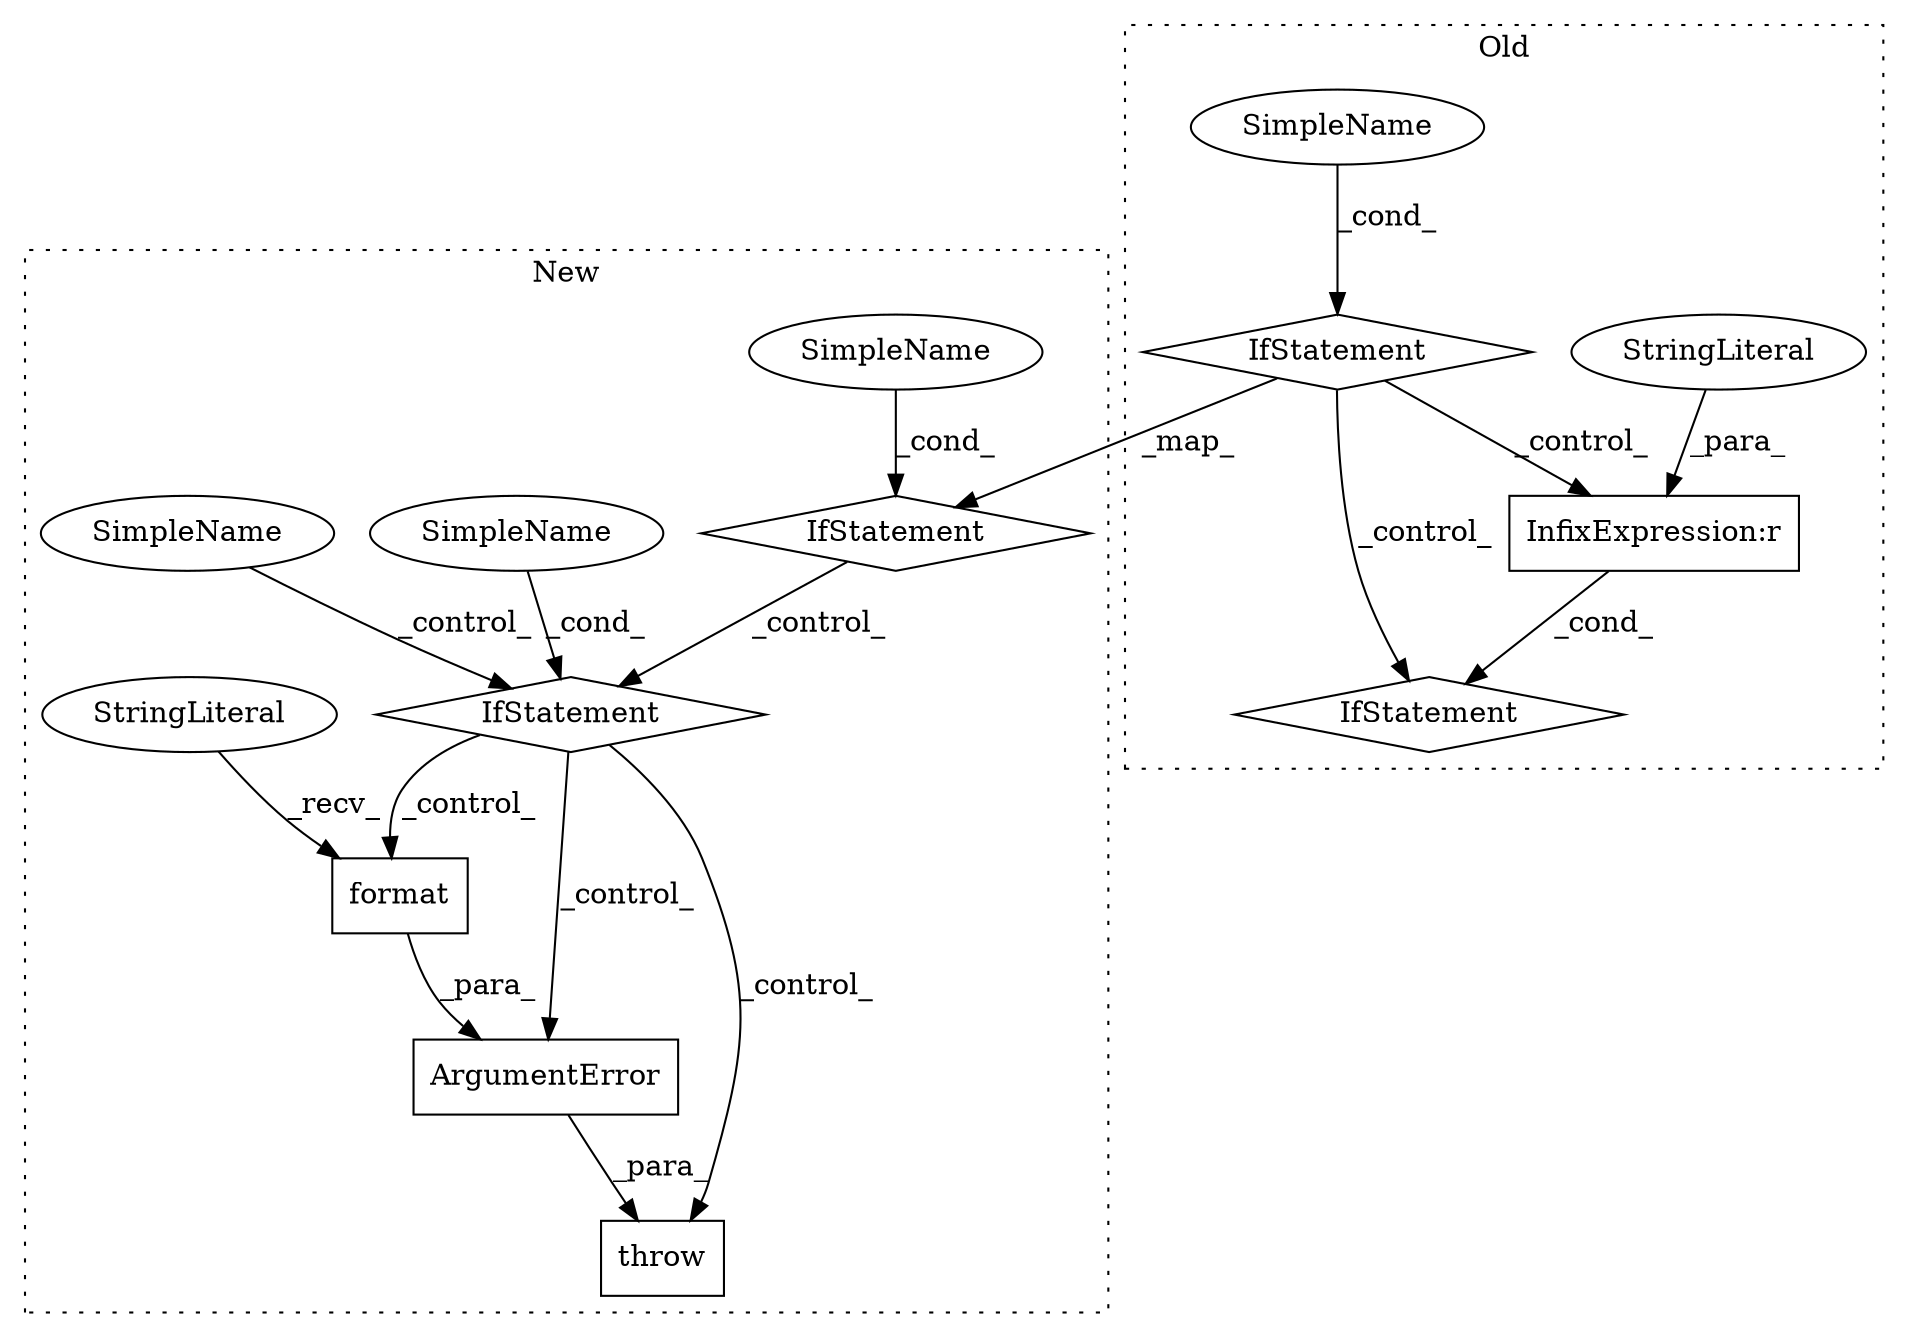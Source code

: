 digraph G {
subgraph cluster0 {
1 [label="IfStatement" a="25" s="10863,10925" l="4,2" shape="diamond"];
3 [label="SimpleName" a="42" s="" l="" shape="ellipse"];
4 [label="InfixExpression:r" a="27" s="10903" l="4" shape="box"];
6 [label="IfStatement" a="25" s="9801,9874" l="4,2" shape="diamond"];
13 [label="StringLiteral" a="45" s="10907" l="17" shape="ellipse"];
label = "Old";
style="dotted";
}
subgraph cluster1 {
2 [label="ArgumentError" a="32" s="11584,11642" l="14,1" shape="box"];
5 [label="IfStatement" a="25" s="11462,11499" l="4,2" shape="diamond"];
7 [label="IfStatement" a="25" s="10270,10296" l="4,2" shape="diamond"];
8 [label="format" a="32" s="11630,11641" l="7,1" shape="box"];
9 [label="SimpleName" a="42" s="" l="" shape="ellipse"];
10 [label="SimpleName" a="42" s="" l="" shape="ellipse"];
11 [label="SimpleName" a="42" s="" l="" shape="ellipse"];
12 [label="StringLiteral" a="45" s="11598" l="31" shape="ellipse"];
14 [label="throw" a="53" s="11569" l="6" shape="box"];
label = "New";
style="dotted";
}
2 -> 14 [label="_para_"];
3 -> 6 [label="_cond_"];
4 -> 1 [label="_cond_"];
5 -> 14 [label="_control_"];
5 -> 2 [label="_control_"];
5 -> 8 [label="_control_"];
6 -> 7 [label="_map_"];
6 -> 4 [label="_control_"];
6 -> 1 [label="_control_"];
7 -> 5 [label="_control_"];
8 -> 2 [label="_para_"];
9 -> 7 [label="_cond_"];
10 -> 5 [label="_cond_"];
11 -> 5 [label="_control_"];
12 -> 8 [label="_recv_"];
13 -> 4 [label="_para_"];
}